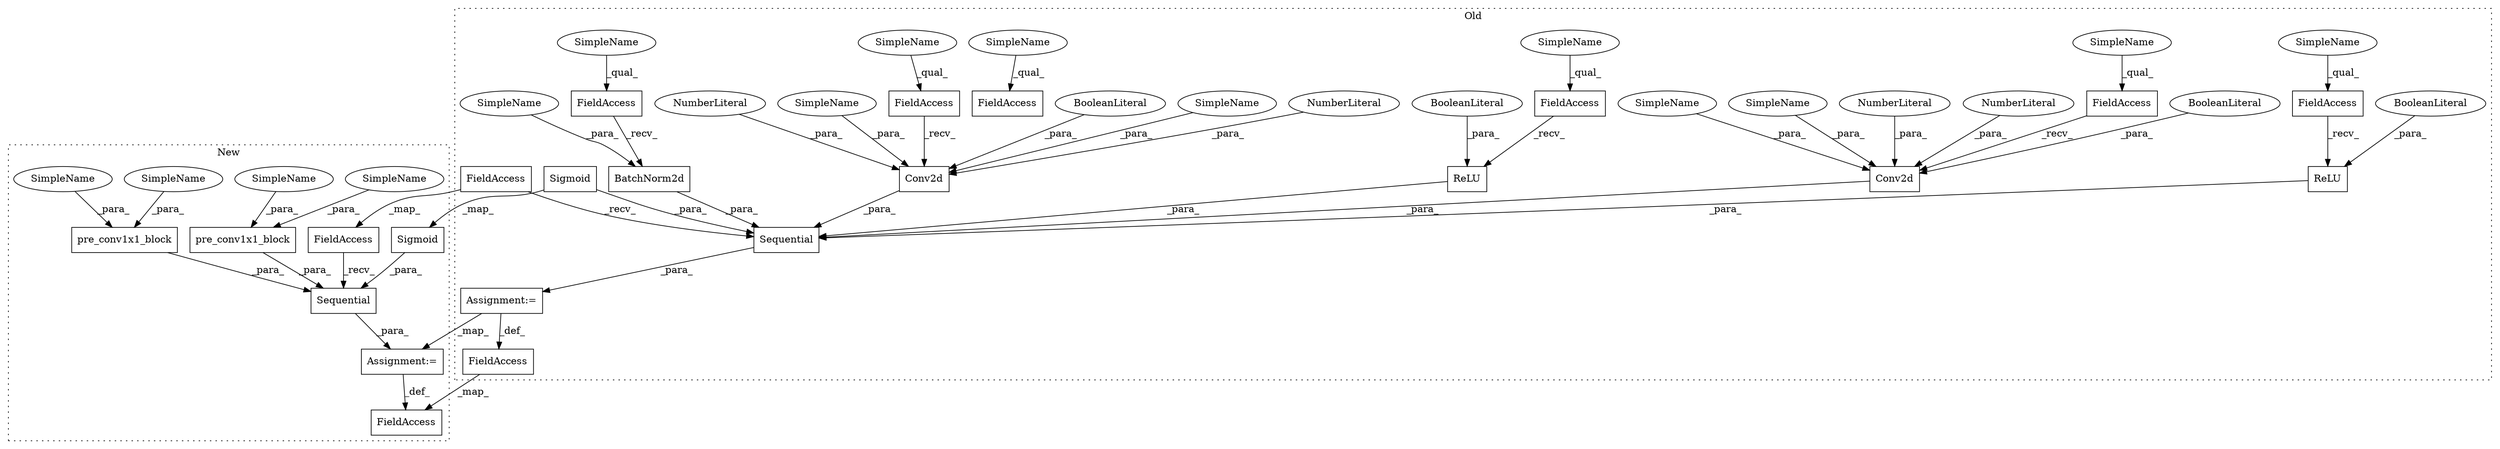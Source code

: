 digraph G {
subgraph cluster0 {
1 [label="ReLU" a="32" s="6798,6807" l="5,1" shape="box"];
3 [label="FieldAccess" a="22" s="6789" l="8" shape="box"];
4 [label="FieldAccess" a="22" s="6809" l="8" shape="box"];
5 [label="FieldAccess" a="22" s="6563" l="8" shape="box"];
7 [label="FieldAccess" a="22" s="6626" l="8" shape="box"];
8 [label="Conv2d" a="32" s="6818,6860" l="7,1" shape="box"];
9 [label="NumberLiteral" a="34" s="6853" l="1" shape="ellipse"];
10 [label="NumberLiteral" a="34" s="6851" l="1" shape="ellipse"];
11 [label="BooleanLiteral" a="9" s="6803" l="4" shape="ellipse"];
12 [label="Sequential" a="32" s="6635,6880" l="11,1" shape="box"];
13 [label="Conv2d" a="32" s="6710,6752" l="7,1" shape="box"];
14 [label="NumberLiteral" a="34" s="6745" l="1" shape="ellipse"];
15 [label="NumberLiteral" a="34" s="6743" l="1" shape="ellipse"];
16 [label="FieldAccess" a="22" s="6681" l="8" shape="box"];
17 [label="FieldAccess" a="22" s="6701" l="8" shape="box"];
18 [label="FieldAccess" a="22" s="6646" l="8" shape="box"];
19 [label="ReLU" a="32" s="6690,6699" l="5,1" shape="box"];
20 [label="BooleanLiteral" a="9" s="6695" l="4" shape="ellipse"];
22 [label="FieldAccess" a="22" s="6605" l="20" shape="box"];
23 [label="Assignment:=" a="7" s="6625" l="1" shape="box"];
25 [label="BatchNorm2d" a="32" s="6655,6679" l="12,1" shape="box"];
26 [label="BooleanLiteral" a="9" s="6747" l="5" shape="ellipse"];
29 [label="BooleanLiteral" a="9" s="6855" l="5" shape="ellipse"];
30 [label="Sigmoid" a="32" s="6871" l="9" shape="box"];
32 [label="SimpleName" a="42" s="6646" l="5" shape="ellipse"];
33 [label="SimpleName" a="42" s="6809" l="5" shape="ellipse"];
34 [label="SimpleName" a="42" s="6681" l="5" shape="ellipse"];
35 [label="SimpleName" a="42" s="6701" l="5" shape="ellipse"];
36 [label="SimpleName" a="42" s="6789" l="5" shape="ellipse"];
37 [label="SimpleName" a="42" s="6563" l="5" shape="ellipse"];
38 [label="SimpleName" a="42" s="6825" l="12" shape="ellipse"];
39 [label="SimpleName" a="42" s="6838" l="12" shape="ellipse"];
40 [label="SimpleName" a="42" s="6730" l="12" shape="ellipse"];
41 [label="SimpleName" a="42" s="6667" l="12" shape="ellipse"];
42 [label="SimpleName" a="42" s="6717" l="12" shape="ellipse"];
label = "Old";
style="dotted";
}
subgraph cluster1 {
2 [label="Sequential" a="32" s="6702,6821" l="11,1" shape="box"];
6 [label="FieldAccess" a="22" s="6693" l="8" shape="box"];
21 [label="FieldAccess" a="22" s="6672" l="20" shape="box"];
24 [label="Assignment:=" a="7" s="6692" l="1" shape="box"];
27 [label="pre_conv1x1_block" a="32" s="6758,6801" l="18,1" shape="box"];
28 [label="pre_conv1x1_block" a="32" s="6713,6756" l="18,1" shape="box"];
31 [label="Sigmoid" a="32" s="6812" l="9" shape="box"];
43 [label="SimpleName" a="42" s="6776" l="12" shape="ellipse"];
44 [label="SimpleName" a="42" s="6731" l="12" shape="ellipse"];
45 [label="SimpleName" a="42" s="6789" l="12" shape="ellipse"];
46 [label="SimpleName" a="42" s="6744" l="12" shape="ellipse"];
label = "New";
style="dotted";
}
1 -> 12 [label="_para_"];
2 -> 24 [label="_para_"];
3 -> 1 [label="_recv_"];
4 -> 8 [label="_recv_"];
6 -> 2 [label="_recv_"];
7 -> 6 [label="_map_"];
7 -> 12 [label="_recv_"];
8 -> 12 [label="_para_"];
9 -> 8 [label="_para_"];
10 -> 8 [label="_para_"];
11 -> 1 [label="_para_"];
12 -> 23 [label="_para_"];
13 -> 12 [label="_para_"];
14 -> 13 [label="_para_"];
15 -> 13 [label="_para_"];
16 -> 19 [label="_recv_"];
17 -> 13 [label="_recv_"];
18 -> 25 [label="_recv_"];
19 -> 12 [label="_para_"];
20 -> 19 [label="_para_"];
22 -> 21 [label="_map_"];
23 -> 24 [label="_map_"];
23 -> 22 [label="_def_"];
24 -> 21 [label="_def_"];
25 -> 12 [label="_para_"];
26 -> 13 [label="_para_"];
27 -> 2 [label="_para_"];
28 -> 2 [label="_para_"];
29 -> 8 [label="_para_"];
30 -> 31 [label="_map_"];
30 -> 12 [label="_para_"];
31 -> 2 [label="_para_"];
32 -> 18 [label="_qual_"];
33 -> 4 [label="_qual_"];
34 -> 16 [label="_qual_"];
35 -> 17 [label="_qual_"];
36 -> 3 [label="_qual_"];
37 -> 5 [label="_qual_"];
38 -> 8 [label="_para_"];
39 -> 8 [label="_para_"];
40 -> 13 [label="_para_"];
41 -> 25 [label="_para_"];
42 -> 13 [label="_para_"];
43 -> 27 [label="_para_"];
44 -> 28 [label="_para_"];
45 -> 27 [label="_para_"];
46 -> 28 [label="_para_"];
}